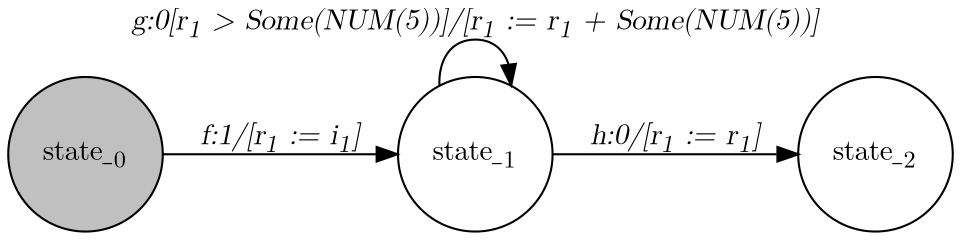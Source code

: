 digraph Horrible_Example_2{
   graph [rankdir="LR", fontname="Latin Modern Math"];
   node [color="black", fillcolor="white", shape="circle", style="filled", fontname="Latin Modern Math"];
   edge [fontname="Latin Modern Math"];

   State_0[fillcolor="gray", label=<state_<sub>0</sub>>];
   State_1[label=<state_<sub>1</sub>>];
   State_2[label=<state_<sub>2</sub>>];

   State_0->State_1[label=<<i>f:1/&#91;r<sub>1</sub> := i<sub>1</sub>&#93;</i>>];
   State_1->State_1[label=<<i>g:0&#91;r<sub>1</sub> &gt; Some(NUM(5))&#93;/&#91;r<sub>1</sub> := r<sub>1</sub> + Some(NUM(5))&#93;</i>>];
   State_1->State_2[label=<<i>h:0/&#91;r<sub>1</sub> := r<sub>1</sub>&#93;</i>>];
}
